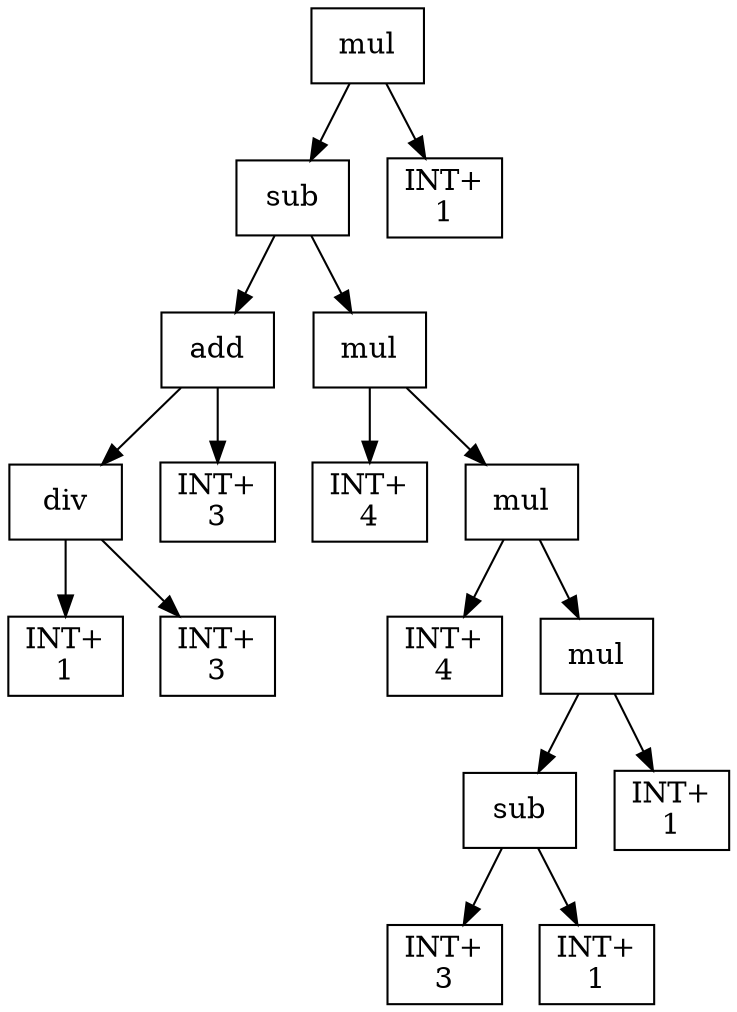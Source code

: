 digraph expr {
  node [shape=box];
  n1 [label="mul"];
  n2 [label="sub"];
  n3 [label="add"];
  n4 [label="div"];
  n5 [label="INT+\n1"];
  n6 [label="INT+\n3"];
  n4 -> n5;
  n4 -> n6;
  n7 [label="INT+\n3"];
  n3 -> n4;
  n3 -> n7;
  n8 [label="mul"];
  n9 [label="INT+\n4"];
  n10 [label="mul"];
  n11 [label="INT+\n4"];
  n12 [label="mul"];
  n13 [label="sub"];
  n14 [label="INT+\n3"];
  n15 [label="INT+\n1"];
  n13 -> n14;
  n13 -> n15;
  n16 [label="INT+\n1"];
  n12 -> n13;
  n12 -> n16;
  n10 -> n11;
  n10 -> n12;
  n8 -> n9;
  n8 -> n10;
  n2 -> n3;
  n2 -> n8;
  n17 [label="INT+\n1"];
  n1 -> n2;
  n1 -> n17;
}